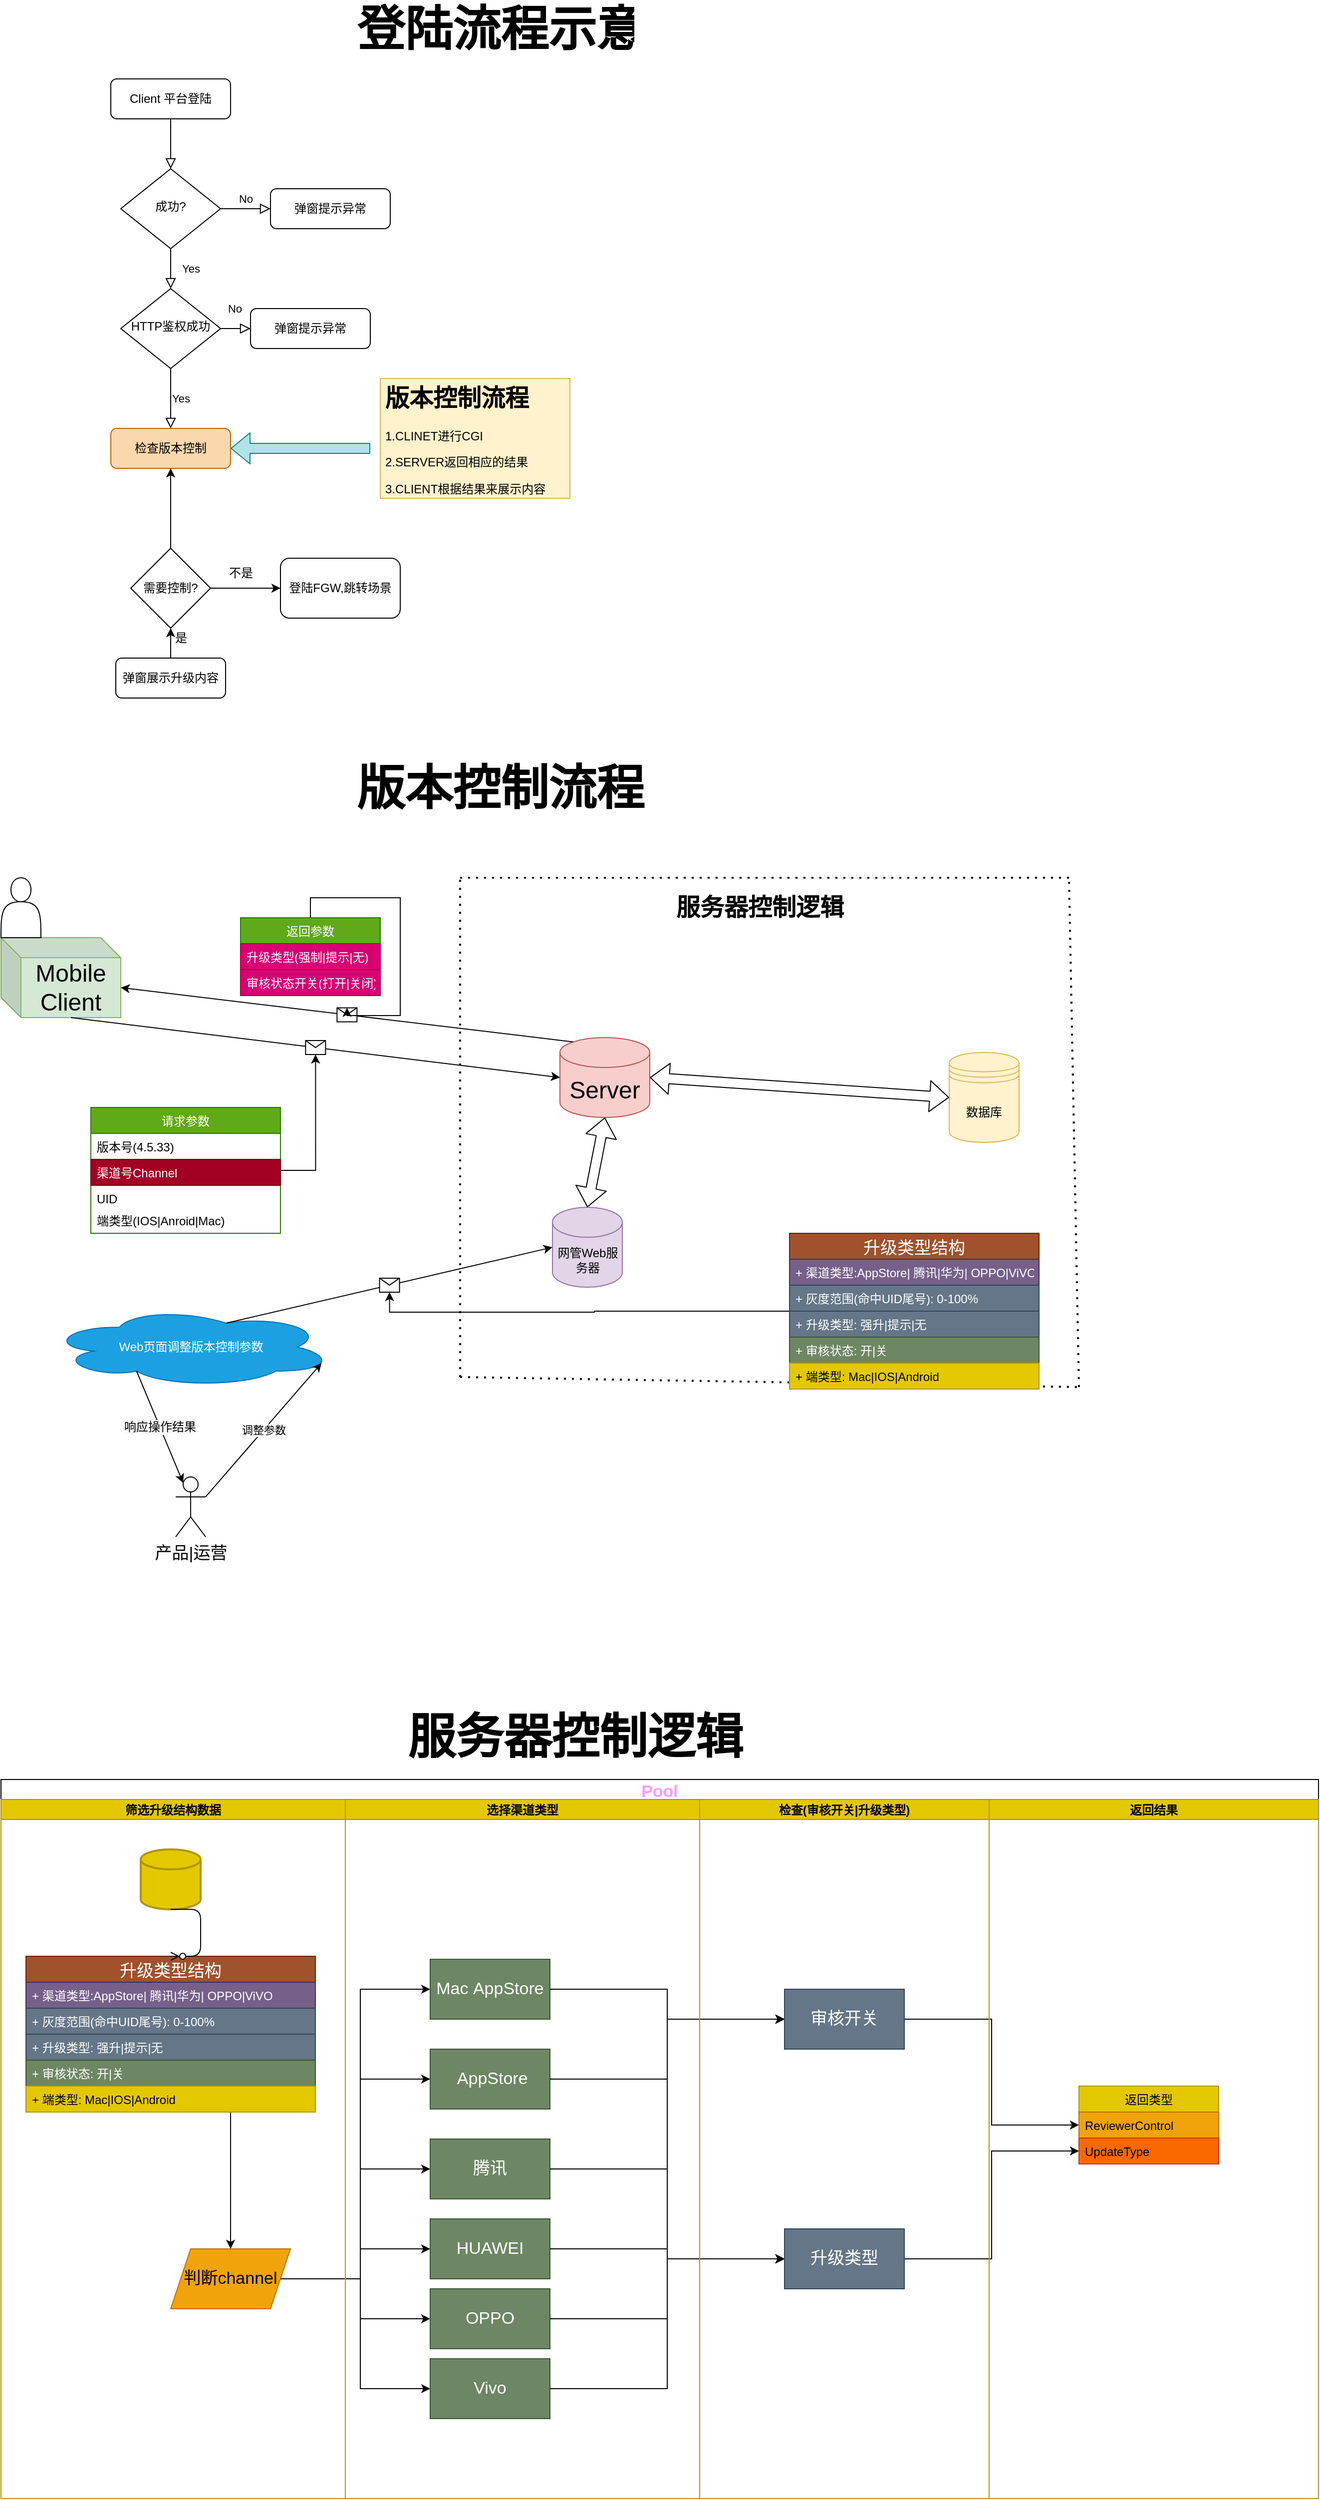 <mxfile version="14.9.2" type="github">
  <diagram id="C5RBs43oDa-KdzZeNtuy" name="Page-1">
    <mxGraphModel dx="3118" dy="1197" grid="1" gridSize="10" guides="1" tooltips="1" connect="1" arrows="1" fold="1" page="1" pageScale="1" pageWidth="827" pageHeight="1169" math="0" shadow="0">
      <root>
        <mxCell id="WIyWlLk6GJQsqaUBKTNV-0" />
        <mxCell id="WIyWlLk6GJQsqaUBKTNV-1" parent="WIyWlLk6GJQsqaUBKTNV-0" />
        <mxCell id="WIyWlLk6GJQsqaUBKTNV-2" value="" style="rounded=0;html=1;jettySize=auto;orthogonalLoop=1;fontSize=11;endArrow=block;endFill=0;endSize=8;strokeWidth=1;shadow=0;labelBackgroundColor=none;edgeStyle=orthogonalEdgeStyle;" parent="WIyWlLk6GJQsqaUBKTNV-1" source="WIyWlLk6GJQsqaUBKTNV-3" target="WIyWlLk6GJQsqaUBKTNV-6" edge="1">
          <mxGeometry relative="1" as="geometry" />
        </mxCell>
        <mxCell id="WIyWlLk6GJQsqaUBKTNV-3" value="Client&amp;nbsp;平台登陆" style="rounded=1;whiteSpace=wrap;html=1;fontSize=12;glass=0;strokeWidth=1;shadow=0;" parent="WIyWlLk6GJQsqaUBKTNV-1" vertex="1">
          <mxGeometry x="160" y="80" width="120" height="40" as="geometry" />
        </mxCell>
        <mxCell id="WIyWlLk6GJQsqaUBKTNV-4" value="Yes" style="rounded=0;html=1;jettySize=auto;orthogonalLoop=1;fontSize=11;endArrow=block;endFill=0;endSize=8;strokeWidth=1;shadow=0;labelBackgroundColor=none;edgeStyle=orthogonalEdgeStyle;" parent="WIyWlLk6GJQsqaUBKTNV-1" source="WIyWlLk6GJQsqaUBKTNV-6" target="WIyWlLk6GJQsqaUBKTNV-10" edge="1">
          <mxGeometry y="20" relative="1" as="geometry">
            <mxPoint as="offset" />
          </mxGeometry>
        </mxCell>
        <mxCell id="WIyWlLk6GJQsqaUBKTNV-5" value="No" style="edgeStyle=orthogonalEdgeStyle;rounded=0;html=1;jettySize=auto;orthogonalLoop=1;fontSize=11;endArrow=block;endFill=0;endSize=8;strokeWidth=1;shadow=0;labelBackgroundColor=none;" parent="WIyWlLk6GJQsqaUBKTNV-1" source="WIyWlLk6GJQsqaUBKTNV-6" target="WIyWlLk6GJQsqaUBKTNV-7" edge="1">
          <mxGeometry y="10" relative="1" as="geometry">
            <mxPoint as="offset" />
          </mxGeometry>
        </mxCell>
        <mxCell id="WIyWlLk6GJQsqaUBKTNV-6" value="成功?" style="rhombus;whiteSpace=wrap;html=1;shadow=0;fontFamily=Helvetica;fontSize=12;align=center;strokeWidth=1;spacing=6;spacingTop=-4;" parent="WIyWlLk6GJQsqaUBKTNV-1" vertex="1">
          <mxGeometry x="170" y="170" width="100" height="80" as="geometry" />
        </mxCell>
        <mxCell id="WIyWlLk6GJQsqaUBKTNV-7" value="弹窗提示异常" style="rounded=1;whiteSpace=wrap;html=1;fontSize=12;glass=0;strokeWidth=1;shadow=0;" parent="WIyWlLk6GJQsqaUBKTNV-1" vertex="1">
          <mxGeometry x="320" y="190" width="120" height="40" as="geometry" />
        </mxCell>
        <mxCell id="WIyWlLk6GJQsqaUBKTNV-8" value="No" style="rounded=0;html=1;jettySize=auto;orthogonalLoop=1;fontSize=11;endArrow=block;endFill=0;endSize=8;strokeWidth=1;shadow=0;labelBackgroundColor=none;edgeStyle=orthogonalEdgeStyle;" parent="WIyWlLk6GJQsqaUBKTNV-1" source="WIyWlLk6GJQsqaUBKTNV-10" target="WIyWlLk6GJQsqaUBKTNV-11" edge="1">
          <mxGeometry x="0.333" y="20" relative="1" as="geometry">
            <mxPoint as="offset" />
          </mxGeometry>
        </mxCell>
        <mxCell id="WIyWlLk6GJQsqaUBKTNV-9" value="Yes" style="edgeStyle=orthogonalEdgeStyle;rounded=0;html=1;jettySize=auto;orthogonalLoop=1;fontSize=11;endArrow=block;endFill=0;endSize=8;strokeWidth=1;shadow=0;labelBackgroundColor=none;" parent="WIyWlLk6GJQsqaUBKTNV-1" source="WIyWlLk6GJQsqaUBKTNV-10" target="WIyWlLk6GJQsqaUBKTNV-12" edge="1">
          <mxGeometry y="10" relative="1" as="geometry">
            <mxPoint as="offset" />
          </mxGeometry>
        </mxCell>
        <mxCell id="WIyWlLk6GJQsqaUBKTNV-10" value="HTTP鉴权成功" style="rhombus;whiteSpace=wrap;html=1;shadow=0;fontFamily=Helvetica;fontSize=12;align=center;strokeWidth=1;spacing=6;spacingTop=-4;" parent="WIyWlLk6GJQsqaUBKTNV-1" vertex="1">
          <mxGeometry x="170" y="290" width="100" height="80" as="geometry" />
        </mxCell>
        <mxCell id="WIyWlLk6GJQsqaUBKTNV-11" value="弹窗提示异常" style="rounded=1;whiteSpace=wrap;html=1;fontSize=12;glass=0;strokeWidth=1;shadow=0;" parent="WIyWlLk6GJQsqaUBKTNV-1" vertex="1">
          <mxGeometry x="300" y="310" width="120" height="40" as="geometry" />
        </mxCell>
        <mxCell id="WIyWlLk6GJQsqaUBKTNV-12" value="检查版本控制" style="rounded=1;whiteSpace=wrap;html=1;fontSize=12;glass=0;strokeWidth=1;shadow=0;fillColor=#fad7ac;strokeColor=#b46504;" parent="WIyWlLk6GJQsqaUBKTNV-1" vertex="1">
          <mxGeometry x="160" y="430" width="120" height="40" as="geometry" />
        </mxCell>
        <mxCell id="D4YN4v9mlvJEu1m4oH__-1" style="edgeStyle=orthogonalEdgeStyle;rounded=0;orthogonalLoop=1;jettySize=auto;html=1;" parent="WIyWlLk6GJQsqaUBKTNV-1" source="D4YN4v9mlvJEu1m4oH__-0" target="WIyWlLk6GJQsqaUBKTNV-12" edge="1">
          <mxGeometry relative="1" as="geometry" />
        </mxCell>
        <mxCell id="D4YN4v9mlvJEu1m4oH__-6" style="edgeStyle=orthogonalEdgeStyle;rounded=0;orthogonalLoop=1;jettySize=auto;html=1;entryX=0;entryY=0.5;entryDx=0;entryDy=0;" parent="WIyWlLk6GJQsqaUBKTNV-1" source="D4YN4v9mlvJEu1m4oH__-0" target="D4YN4v9mlvJEu1m4oH__-2" edge="1">
          <mxGeometry relative="1" as="geometry" />
        </mxCell>
        <mxCell id="D4YN4v9mlvJEu1m4oH__-0" value="需要控制?" style="rhombus;whiteSpace=wrap;html=1;" parent="WIyWlLk6GJQsqaUBKTNV-1" vertex="1">
          <mxGeometry x="180" y="550" width="80" height="80" as="geometry" />
        </mxCell>
        <mxCell id="D4YN4v9mlvJEu1m4oH__-2" value="登陆FGW,跳转场景" style="rounded=1;whiteSpace=wrap;html=1;" parent="WIyWlLk6GJQsqaUBKTNV-1" vertex="1">
          <mxGeometry x="330" y="560" width="120" height="60" as="geometry" />
        </mxCell>
        <mxCell id="D4YN4v9mlvJEu1m4oH__-4" style="edgeStyle=orthogonalEdgeStyle;rounded=0;orthogonalLoop=1;jettySize=auto;html=1;" parent="WIyWlLk6GJQsqaUBKTNV-1" source="D4YN4v9mlvJEu1m4oH__-3" target="D4YN4v9mlvJEu1m4oH__-0" edge="1">
          <mxGeometry relative="1" as="geometry" />
        </mxCell>
        <mxCell id="D4YN4v9mlvJEu1m4oH__-3" value="弹窗展示升级内容" style="rounded=1;whiteSpace=wrap;html=1;" parent="WIyWlLk6GJQsqaUBKTNV-1" vertex="1">
          <mxGeometry x="165" y="660" width="110" height="40" as="geometry" />
        </mxCell>
        <mxCell id="D4YN4v9mlvJEu1m4oH__-5" value="是" style="text;html=1;align=center;verticalAlign=middle;resizable=0;points=[];autosize=1;strokeColor=none;" parent="WIyWlLk6GJQsqaUBKTNV-1" vertex="1">
          <mxGeometry x="215" y="630" width="30" height="20" as="geometry" />
        </mxCell>
        <mxCell id="D4YN4v9mlvJEu1m4oH__-7" value="不是" style="text;html=1;align=center;verticalAlign=middle;resizable=0;points=[];autosize=1;strokeColor=none;" parent="WIyWlLk6GJQsqaUBKTNV-1" vertex="1">
          <mxGeometry x="270" y="565" width="40" height="20" as="geometry" />
        </mxCell>
        <mxCell id="D4YN4v9mlvJEu1m4oH__-8" value="" style="shape=flexArrow;endArrow=classic;html=1;entryX=1;entryY=0.5;entryDx=0;entryDy=0;fillColor=#b0e3e6;strokeColor=#0e8088;" parent="WIyWlLk6GJQsqaUBKTNV-1" target="WIyWlLk6GJQsqaUBKTNV-12" edge="1">
          <mxGeometry width="50" height="50" relative="1" as="geometry">
            <mxPoint x="420" y="450" as="sourcePoint" />
            <mxPoint x="464" y="430" as="targetPoint" />
          </mxGeometry>
        </mxCell>
        <mxCell id="D4YN4v9mlvJEu1m4oH__-9" value="&lt;h1&gt;版本控制流程&lt;/h1&gt;&lt;p&gt;1.CLINET进行CGI&lt;/p&gt;&lt;p&gt;2.SERVER返回相应的结果&lt;/p&gt;&lt;p&gt;3.CLIENT根据结果来展示内容&lt;/p&gt;" style="text;html=1;strokeColor=#d6b656;fillColor=#fff2cc;spacing=5;spacingTop=-20;whiteSpace=wrap;overflow=hidden;rounded=0;" parent="WIyWlLk6GJQsqaUBKTNV-1" vertex="1">
          <mxGeometry x="430" y="380" width="190" height="120" as="geometry" />
        </mxCell>
        <mxCell id="D4YN4v9mlvJEu1m4oH__-10" value="&lt;font style=&quot;font-size: 48px&quot;&gt;登陆流程示意&lt;/font&gt;" style="text;html=1;align=center;verticalAlign=middle;resizable=0;points=[];autosize=1;strokeColor=none;fontSize=24;fontStyle=1" parent="WIyWlLk6GJQsqaUBKTNV-1" vertex="1">
          <mxGeometry x="400" y="10" width="300" height="40" as="geometry" />
        </mxCell>
        <mxCell id="D4YN4v9mlvJEu1m4oH__-46" value="&lt;h1 style=&quot;text-align: left&quot;&gt;版本控制流程&lt;/h1&gt;" style="text;html=1;align=center;verticalAlign=middle;resizable=0;points=[];autosize=1;strokeColor=none;fontSize=24;" parent="WIyWlLk6GJQsqaUBKTNV-1" vertex="1">
          <mxGeometry x="400" y="740" width="300" height="100" as="geometry" />
        </mxCell>
        <mxCell id="D4YN4v9mlvJEu1m4oH__-47" value="Mobile&lt;br&gt;Client" style="shape=cube;whiteSpace=wrap;html=1;boundedLbl=1;backgroundOutline=1;darkOpacity=0.05;darkOpacity2=0.1;fontSize=24;fillColor=#d5e8d4;strokeColor=#82b366;" parent="WIyWlLk6GJQsqaUBKTNV-1" vertex="1">
          <mxGeometry x="50" y="940" width="120" height="80" as="geometry" />
        </mxCell>
        <mxCell id="D4YN4v9mlvJEu1m4oH__-48" value="Server" style="shape=cylinder3;whiteSpace=wrap;html=1;boundedLbl=1;backgroundOutline=1;size=15;fontSize=24;fillColor=#f8cecc;strokeColor=#b85450;" parent="WIyWlLk6GJQsqaUBKTNV-1" vertex="1">
          <mxGeometry x="610" y="1040" width="90" height="80" as="geometry" />
        </mxCell>
        <mxCell id="0dqQhRruF30PHTMvhqvC-68" style="edgeStyle=orthogonalEdgeStyle;rounded=0;orthogonalLoop=1;jettySize=auto;html=1;entryX=0.5;entryY=1;entryDx=0;entryDy=0;" parent="WIyWlLk6GJQsqaUBKTNV-1" source="0dqQhRruF30PHTMvhqvC-1" target="0dqQhRruF30PHTMvhqvC-66" edge="1">
          <mxGeometry relative="1" as="geometry" />
        </mxCell>
        <mxCell id="0dqQhRruF30PHTMvhqvC-1" value="请求参数" style="swimlane;fontStyle=0;childLayout=stackLayout;horizontal=1;startSize=26;horizontalStack=0;resizeParent=1;resizeParentMax=0;resizeLast=0;collapsible=1;marginBottom=0;autosize=1;metaEdit=1;aspect=fixed;fillColor=#60a917;strokeColor=#2D7600;fontColor=#ffffff;" parent="WIyWlLk6GJQsqaUBKTNV-1" vertex="1">
          <mxGeometry x="140" y="1110" width="190" height="126" as="geometry" />
        </mxCell>
        <mxCell id="0dqQhRruF30PHTMvhqvC-2" value="版本号(4.5.33)" style="text;strokeColor=none;fillColor=none;align=left;verticalAlign=top;spacingLeft=4;spacingRight=4;overflow=hidden;rotatable=0;points=[[0,0.5],[1,0.5]];portConstraint=eastwest;" parent="0dqQhRruF30PHTMvhqvC-1" vertex="1">
          <mxGeometry y="26" width="190" height="26" as="geometry" />
        </mxCell>
        <mxCell id="0dqQhRruF30PHTMvhqvC-62" value="渠道号Channel" style="text;strokeColor=#6F0000;fillColor=#a20025;align=left;verticalAlign=top;spacingLeft=4;spacingRight=4;overflow=hidden;rotatable=0;points=[[0,0.5],[1,0.5]];portConstraint=eastwest;fontColor=#ffffff;" parent="0dqQhRruF30PHTMvhqvC-1" vertex="1">
          <mxGeometry y="52" width="190" height="26" as="geometry" />
        </mxCell>
        <object label="UID" Channel="" id="0dqQhRruF30PHTMvhqvC-4">
          <mxCell style="text;strokeColor=none;fillColor=none;align=left;verticalAlign=top;spacingLeft=4;spacingRight=4;overflow=hidden;rotatable=0;points=[[0,0.5],[1,0.5]];portConstraint=eastwest;" parent="0dqQhRruF30PHTMvhqvC-1" vertex="1">
            <mxGeometry y="78" width="190" height="22" as="geometry" />
          </mxCell>
        </object>
        <mxCell id="0dqQhRruF30PHTMvhqvC-3" value="端类型(IOS|Anroid|Mac)" style="text;strokeColor=none;fillColor=none;align=left;verticalAlign=top;spacingLeft=4;spacingRight=4;overflow=hidden;rotatable=0;points=[[0,0.5],[1,0.5]];portConstraint=eastwest;" parent="0dqQhRruF30PHTMvhqvC-1" vertex="1">
          <mxGeometry y="100" width="190" height="26" as="geometry" />
        </mxCell>
        <mxCell id="0dqQhRruF30PHTMvhqvC-7" value="" style="shape=actor;whiteSpace=wrap;html=1;" parent="WIyWlLk6GJQsqaUBKTNV-1" vertex="1">
          <mxGeometry x="50" y="880" width="40" height="60" as="geometry" />
        </mxCell>
        <mxCell id="0dqQhRruF30PHTMvhqvC-8" value="数据库" style="shape=datastore;whiteSpace=wrap;html=1;fillColor=#fff2cc;strokeColor=#d6b656;" parent="WIyWlLk6GJQsqaUBKTNV-1" vertex="1">
          <mxGeometry x="1000" y="1055" width="70" height="90" as="geometry" />
        </mxCell>
        <mxCell id="0dqQhRruF30PHTMvhqvC-9" value="产品|运营&lt;br style=&quot;font-size: 17px;&quot;&gt;" style="shape=umlActor;verticalLabelPosition=bottom;verticalAlign=top;html=1;outlineConnect=0;fontSize=17;" parent="WIyWlLk6GJQsqaUBKTNV-1" vertex="1">
          <mxGeometry x="225" y="1480" width="30" height="60" as="geometry" />
        </mxCell>
        <mxCell id="0dqQhRruF30PHTMvhqvC-10" value="Web页面调整版本控制参数" style="ellipse;shape=cloud;whiteSpace=wrap;html=1;fillColor=#1ba1e2;strokeColor=#006EAF;fontColor=#ffffff;" parent="WIyWlLk6GJQsqaUBKTNV-1" vertex="1">
          <mxGeometry x="97.5" y="1310" width="285" height="80" as="geometry" />
        </mxCell>
        <mxCell id="0dqQhRruF30PHTMvhqvC-19" value="网管Web服务器" style="shape=cylinder3;whiteSpace=wrap;html=1;boundedLbl=1;backgroundOutline=1;size=15;fillColor=#e1d5e7;strokeColor=#9673a6;" parent="WIyWlLk6GJQsqaUBKTNV-1" vertex="1">
          <mxGeometry x="602.5" y="1210" width="70" height="80" as="geometry" />
        </mxCell>
        <mxCell id="0dqQhRruF30PHTMvhqvC-33" value="" style="endArrow=classic;html=1;entryX=0.25;entryY=0.1;entryDx=0;entryDy=0;entryPerimeter=0;exitX=0.31;exitY=0.8;exitDx=0;exitDy=0;exitPerimeter=0;" parent="WIyWlLk6GJQsqaUBKTNV-1" source="0dqQhRruF30PHTMvhqvC-10" target="0dqQhRruF30PHTMvhqvC-9" edge="1">
          <mxGeometry relative="1" as="geometry">
            <mxPoint x="360" y="1540" as="sourcePoint" />
            <mxPoint x="460" y="1540" as="targetPoint" />
          </mxGeometry>
        </mxCell>
        <mxCell id="0dqQhRruF30PHTMvhqvC-34" value="&lt;span style=&quot;font-size: 12px ; background-color: rgb(248 , 249 , 250)&quot;&gt;响应操作结果&lt;/span&gt;" style="edgeLabel;resizable=0;html=1;align=center;verticalAlign=middle;" parent="0dqQhRruF30PHTMvhqvC-33" connectable="0" vertex="1">
          <mxGeometry relative="1" as="geometry" />
        </mxCell>
        <mxCell id="0dqQhRruF30PHTMvhqvC-35" value="" style="endArrow=classic;html=1;entryX=0.96;entryY=0.7;entryDx=0;entryDy=0;entryPerimeter=0;exitX=1;exitY=0.333;exitDx=0;exitDy=0;exitPerimeter=0;" parent="WIyWlLk6GJQsqaUBKTNV-1" source="0dqQhRruF30PHTMvhqvC-9" target="0dqQhRruF30PHTMvhqvC-10" edge="1">
          <mxGeometry relative="1" as="geometry">
            <mxPoint x="495" y="1670" as="sourcePoint" />
            <mxPoint x="655" y="1670" as="targetPoint" />
          </mxGeometry>
        </mxCell>
        <mxCell id="0dqQhRruF30PHTMvhqvC-36" value="调整参数" style="edgeLabel;resizable=0;html=1;align=center;verticalAlign=middle;" parent="0dqQhRruF30PHTMvhqvC-35" connectable="0" vertex="1">
          <mxGeometry relative="1" as="geometry" />
        </mxCell>
        <mxCell id="0dqQhRruF30PHTMvhqvC-39" value="" style="shape=flexArrow;endArrow=classic;startArrow=classic;html=1;entryX=0.5;entryY=1;entryDx=0;entryDy=0;entryPerimeter=0;exitX=0.5;exitY=0;exitDx=0;exitDy=0;exitPerimeter=0;" parent="WIyWlLk6GJQsqaUBKTNV-1" source="0dqQhRruF30PHTMvhqvC-19" target="D4YN4v9mlvJEu1m4oH__-48" edge="1">
          <mxGeometry width="100" height="100" relative="1" as="geometry">
            <mxPoint x="350" y="1250" as="sourcePoint" />
            <mxPoint x="450" y="1150" as="targetPoint" />
          </mxGeometry>
        </mxCell>
        <mxCell id="0dqQhRruF30PHTMvhqvC-42" value="" style="shape=flexArrow;endArrow=classic;startArrow=classic;html=1;entryX=0;entryY=0.5;entryDx=0;entryDy=0;exitX=1;exitY=0.5;exitDx=0;exitDy=0;exitPerimeter=0;" parent="WIyWlLk6GJQsqaUBKTNV-1" source="D4YN4v9mlvJEu1m4oH__-48" target="0dqQhRruF30PHTMvhqvC-8" edge="1">
          <mxGeometry width="100" height="100" relative="1" as="geometry">
            <mxPoint x="590" y="1110" as="sourcePoint" />
            <mxPoint x="460" y="1080" as="targetPoint" />
            <Array as="points" />
          </mxGeometry>
        </mxCell>
        <mxCell id="0dqQhRruF30PHTMvhqvC-65" value="" style="endArrow=classic;html=1;exitX=0;exitY=0;exitDx=70;exitDy=80;exitPerimeter=0;entryX=0;entryY=0.5;entryDx=0;entryDy=0;entryPerimeter=0;" parent="WIyWlLk6GJQsqaUBKTNV-1" source="D4YN4v9mlvJEu1m4oH__-47" target="D4YN4v9mlvJEu1m4oH__-48" edge="1">
          <mxGeometry relative="1" as="geometry">
            <mxPoint x="290" y="1120" as="sourcePoint" />
            <mxPoint x="420" y="1110" as="targetPoint" />
          </mxGeometry>
        </mxCell>
        <mxCell id="0dqQhRruF30PHTMvhqvC-66" value="" style="shape=message;html=1;outlineConnect=0;" parent="0dqQhRruF30PHTMvhqvC-65" vertex="1">
          <mxGeometry width="20" height="14" relative="1" as="geometry">
            <mxPoint x="-10" y="-7" as="offset" />
          </mxGeometry>
        </mxCell>
        <mxCell id="0dqQhRruF30PHTMvhqvC-69" value="" style="endArrow=classic;html=1;exitX=0.145;exitY=0;exitDx=0;exitDy=4.35;exitPerimeter=0;entryX=0;entryY=0;entryDx=120;entryDy=50;entryPerimeter=0;" parent="WIyWlLk6GJQsqaUBKTNV-1" source="D4YN4v9mlvJEu1m4oH__-48" target="D4YN4v9mlvJEu1m4oH__-47" edge="1">
          <mxGeometry relative="1" as="geometry">
            <mxPoint x="290" y="1020" as="sourcePoint" />
            <mxPoint x="210" y="950" as="targetPoint" />
          </mxGeometry>
        </mxCell>
        <mxCell id="0dqQhRruF30PHTMvhqvC-70" value="" style="shape=message;html=1;outlineConnect=0;" parent="0dqQhRruF30PHTMvhqvC-69" vertex="1">
          <mxGeometry width="20" height="14" relative="1" as="geometry">
            <mxPoint x="-10" y="-7" as="offset" />
          </mxGeometry>
        </mxCell>
        <mxCell id="0dqQhRruF30PHTMvhqvC-75" style="edgeStyle=orthogonalEdgeStyle;rounded=0;orthogonalLoop=1;jettySize=auto;html=1;entryX=0.5;entryY=0;entryDx=0;entryDy=0;exitX=0.5;exitY=0;exitDx=0;exitDy=0;" parent="WIyWlLk6GJQsqaUBKTNV-1" source="0dqQhRruF30PHTMvhqvC-71" target="0dqQhRruF30PHTMvhqvC-70" edge="1">
          <mxGeometry relative="1" as="geometry" />
        </mxCell>
        <mxCell id="0dqQhRruF30PHTMvhqvC-71" value="返回参数" style="swimlane;fontStyle=0;childLayout=stackLayout;horizontal=1;startSize=26;horizontalStack=0;resizeParent=1;resizeParentMax=0;resizeLast=0;collapsible=1;marginBottom=0;fillColor=#60a917;strokeColor=#2D7600;fontColor=#ffffff;" parent="WIyWlLk6GJQsqaUBKTNV-1" vertex="1">
          <mxGeometry x="290" y="920" width="140" height="78" as="geometry" />
        </mxCell>
        <mxCell id="0dqQhRruF30PHTMvhqvC-72" value="升级类型(强制|提示|无)" style="text;strokeColor=#A50040;fillColor=#d80073;align=left;verticalAlign=top;spacingLeft=4;spacingRight=4;overflow=hidden;rotatable=0;points=[[0,0.5],[1,0.5]];portConstraint=eastwest;fontColor=#ffffff;" parent="0dqQhRruF30PHTMvhqvC-71" vertex="1">
          <mxGeometry y="26" width="140" height="26" as="geometry" />
        </mxCell>
        <mxCell id="0dqQhRruF30PHTMvhqvC-73" value="审核状态开关(打开|关闭)" style="text;strokeColor=#A50040;fillColor=#d80073;align=left;verticalAlign=top;spacingLeft=4;spacingRight=4;overflow=hidden;rotatable=0;points=[[0,0.5],[1,0.5]];portConstraint=eastwest;fontColor=#ffffff;" parent="0dqQhRruF30PHTMvhqvC-71" vertex="1">
          <mxGeometry y="52" width="140" height="26" as="geometry" />
        </mxCell>
        <mxCell id="0dqQhRruF30PHTMvhqvC-77" value="" style="endArrow=none;dashed=1;html=1;dashPattern=1 3;strokeWidth=2;" parent="WIyWlLk6GJQsqaUBKTNV-1" edge="1">
          <mxGeometry width="50" height="50" relative="1" as="geometry">
            <mxPoint x="510" y="1380" as="sourcePoint" />
            <mxPoint x="510" y="880" as="targetPoint" />
          </mxGeometry>
        </mxCell>
        <mxCell id="0dqQhRruF30PHTMvhqvC-78" value="" style="endArrow=none;dashed=1;html=1;dashPattern=1 3;strokeWidth=2;" parent="WIyWlLk6GJQsqaUBKTNV-1" edge="1">
          <mxGeometry width="50" height="50" relative="1" as="geometry">
            <mxPoint x="510" y="880" as="sourcePoint" />
            <mxPoint x="1120" y="880" as="targetPoint" />
          </mxGeometry>
        </mxCell>
        <mxCell id="0dqQhRruF30PHTMvhqvC-79" value="" style="endArrow=none;dashed=1;html=1;dashPattern=1 3;strokeWidth=2;" parent="WIyWlLk6GJQsqaUBKTNV-1" edge="1">
          <mxGeometry width="50" height="50" relative="1" as="geometry">
            <mxPoint x="1130" y="1390" as="sourcePoint" />
            <mxPoint x="1120" y="880" as="targetPoint" />
          </mxGeometry>
        </mxCell>
        <mxCell id="0dqQhRruF30PHTMvhqvC-80" value="" style="endArrow=none;dashed=1;html=1;dashPattern=1 3;strokeWidth=2;" parent="WIyWlLk6GJQsqaUBKTNV-1" edge="1">
          <mxGeometry width="50" height="50" relative="1" as="geometry">
            <mxPoint x="510" y="1380" as="sourcePoint" />
            <mxPoint x="1130" y="1390" as="targetPoint" />
          </mxGeometry>
        </mxCell>
        <mxCell id="0dqQhRruF30PHTMvhqvC-82" value="服务器控制逻辑" style="text;strokeColor=none;fillColor=none;html=1;fontSize=24;fontStyle=1;verticalAlign=middle;align=center;" parent="WIyWlLk6GJQsqaUBKTNV-1" vertex="1">
          <mxGeometry x="760" y="890" width="100" height="40" as="geometry" />
        </mxCell>
        <mxCell id="0dqQhRruF30PHTMvhqvC-84" value="&lt;span style=&quot;color: rgb(0 , 0 , 0) ; font-weight: 700&quot;&gt;&lt;font style=&quot;font-size: 48px&quot;&gt;服务器控制逻辑&lt;/font&gt;&lt;/span&gt;" style="text;html=1;align=center;verticalAlign=middle;resizable=0;points=[];autosize=1;strokeColor=none;fontSize=17;fontColor=#FF99FF;" parent="WIyWlLk6GJQsqaUBKTNV-1" vertex="1">
          <mxGeometry x="450" y="1720" width="350" height="40" as="geometry" />
        </mxCell>
        <mxCell id="OAMbJ3CtcpUxDA4NEAeq-6" style="edgeStyle=orthogonalEdgeStyle;rounded=0;orthogonalLoop=1;jettySize=auto;html=1;entryX=0.5;entryY=1;entryDx=0;entryDy=0;" edge="1" parent="WIyWlLk6GJQsqaUBKTNV-1" source="0dqQhRruF30PHTMvhqvC-85" target="OAMbJ3CtcpUxDA4NEAeq-5">
          <mxGeometry relative="1" as="geometry" />
        </mxCell>
        <mxCell id="0dqQhRruF30PHTMvhqvC-85" value="升级类型结构" style="swimlane;fontStyle=0;childLayout=stackLayout;horizontal=1;startSize=26;fillColor=#a0522d;horizontalStack=0;resizeParent=1;resizeParentMax=0;resizeLast=0;collapsible=1;marginBottom=0;fontSize=17;strokeColor=#6D1F00;fontColor=#ffffff;" parent="WIyWlLk6GJQsqaUBKTNV-1" vertex="1">
          <mxGeometry x="840" y="1236" width="250" height="156" as="geometry" />
        </mxCell>
        <mxCell id="0dqQhRruF30PHTMvhqvC-87" value="+ 渠道类型:AppStore| 腾讯|华为| OPPO|ViVO" style="text;strokeColor=#432D57;fillColor=#76608a;align=left;verticalAlign=top;spacingLeft=4;spacingRight=4;overflow=hidden;rotatable=0;points=[[0,0.5],[1,0.5]];portConstraint=eastwest;fontColor=#ffffff;" parent="0dqQhRruF30PHTMvhqvC-85" vertex="1">
          <mxGeometry y="26" width="250" height="26" as="geometry" />
        </mxCell>
        <mxCell id="0dqQhRruF30PHTMvhqvC-97" value="+ 灰度范围(命中UID尾号): 0-100%" style="text;strokeColor=#314354;fillColor=#647687;align=left;verticalAlign=top;spacingLeft=4;spacingRight=4;overflow=hidden;rotatable=0;points=[[0,0.5],[1,0.5]];portConstraint=eastwest;fontColor=#ffffff;" parent="0dqQhRruF30PHTMvhqvC-85" vertex="1">
          <mxGeometry y="52" width="250" height="26" as="geometry" />
        </mxCell>
        <mxCell id="0dqQhRruF30PHTMvhqvC-96" value="+ 升级类型: 强升|提示|无" style="text;strokeColor=#314354;fillColor=#647687;align=left;verticalAlign=top;spacingLeft=4;spacingRight=4;overflow=hidden;rotatable=0;points=[[0,0.5],[1,0.5]];portConstraint=eastwest;fontColor=#ffffff;" parent="0dqQhRruF30PHTMvhqvC-85" vertex="1">
          <mxGeometry y="78" width="250" height="26" as="geometry" />
        </mxCell>
        <mxCell id="0dqQhRruF30PHTMvhqvC-95" value="+ 审核状态: 开|关" style="text;strokeColor=#3A5431;fillColor=#6d8764;align=left;verticalAlign=top;spacingLeft=4;spacingRight=4;overflow=hidden;rotatable=0;points=[[0,0.5],[1,0.5]];portConstraint=eastwest;fontColor=#ffffff;" parent="0dqQhRruF30PHTMvhqvC-85" vertex="1">
          <mxGeometry y="104" width="250" height="26" as="geometry" />
        </mxCell>
        <mxCell id="0dqQhRruF30PHTMvhqvC-86" value="+ 端类型: Mac|IOS|Android&#xa;" style="text;strokeColor=#B09500;fillColor=#e3c800;align=left;verticalAlign=top;spacingLeft=4;spacingRight=4;overflow=hidden;rotatable=0;points=[[0,0.5],[1,0.5]];portConstraint=eastwest;fontColor=#000000;" parent="0dqQhRruF30PHTMvhqvC-85" vertex="1">
          <mxGeometry y="130" width="250" height="26" as="geometry" />
        </mxCell>
        <mxCell id="0dqQhRruF30PHTMvhqvC-89" value="Pool" style="swimlane;childLayout=stackLayout;resizeParent=1;resizeParentMax=0;startSize=20;fontSize=17;fontColor=#FF99FF;metaEdit=1;resizeHeight=1;resizeWidth=1;" parent="WIyWlLk6GJQsqaUBKTNV-1" vertex="1">
          <mxGeometry x="50" y="1783" width="1320" height="720" as="geometry" />
        </mxCell>
        <mxCell id="0dqQhRruF30PHTMvhqvC-90" value="筛选升级结构数据" style="swimlane;startSize=20;resizeWidth=1;resizeHeight=1;fillColor=#e3c800;strokeColor=#B09500;fontColor=#000000;" parent="0dqQhRruF30PHTMvhqvC-89" vertex="1">
          <mxGeometry y="20" width="345" height="700" as="geometry" />
        </mxCell>
        <mxCell id="0dqQhRruF30PHTMvhqvC-104" value="Mac" style="whiteSpace=wrap;html=1;rounded=0;fontSize=17;" parent="0dqQhRruF30PHTMvhqvC-90" vertex="1">
          <mxGeometry x="170" y="160" width="120" height="60" as="geometry" />
        </mxCell>
        <mxCell id="0dqQhRruF30PHTMvhqvC-109" value="IOS" style="rounded=0;whiteSpace=wrap;html=1;fontSize=17;fontColor=#000000;" parent="0dqQhRruF30PHTMvhqvC-90" vertex="1">
          <mxGeometry x="170" y="250" width="120" height="60" as="geometry" />
        </mxCell>
        <mxCell id="0dqQhRruF30PHTMvhqvC-117" style="edgeStyle=orthogonalEdgeStyle;rounded=0;orthogonalLoop=1;jettySize=auto;html=1;entryX=0;entryY=0.5;entryDx=0;entryDy=0;fontSize=17;fontColor=#000000;" parent="0dqQhRruF30PHTMvhqvC-90" source="0dqQhRruF30PHTMvhqvC-113" target="0dqQhRruF30PHTMvhqvC-109" edge="1">
          <mxGeometry relative="1" as="geometry" />
        </mxCell>
        <mxCell id="0dqQhRruF30PHTMvhqvC-132" style="edgeStyle=orthogonalEdgeStyle;rounded=0;orthogonalLoop=1;jettySize=auto;html=1;entryX=0;entryY=0.5;entryDx=0;entryDy=0;fontSize=17;fontColor=#000000;" parent="0dqQhRruF30PHTMvhqvC-90" source="0dqQhRruF30PHTMvhqvC-113" target="0dqQhRruF30PHTMvhqvC-104" edge="1">
          <mxGeometry relative="1" as="geometry" />
        </mxCell>
        <mxCell id="0dqQhRruF30PHTMvhqvC-133" style="edgeStyle=orthogonalEdgeStyle;rounded=0;orthogonalLoop=1;jettySize=auto;html=1;entryX=0.5;entryY=0;entryDx=0;entryDy=0;fontSize=17;fontColor=#000000;" parent="0dqQhRruF30PHTMvhqvC-90" source="0dqQhRruF30PHTMvhqvC-113" target="0dqQhRruF30PHTMvhqvC-131" edge="1">
          <mxGeometry relative="1" as="geometry">
            <mxPoint x="169" y="380" as="targetPoint" />
          </mxGeometry>
        </mxCell>
        <mxCell id="0dqQhRruF30PHTMvhqvC-113" value="" style="verticalLabelPosition=bottom;verticalAlign=top;html=1;shape=mxgraph.basic.rect;fillColor2=none;strokeWidth=1;size=20;indent=5;fontSize=17;fontColor=#000000;" parent="0dqQhRruF30PHTMvhqvC-90" vertex="1">
          <mxGeometry x="25" y="255" width="70" height="50" as="geometry" />
        </mxCell>
        <mxCell id="0dqQhRruF30PHTMvhqvC-131" value="判断channel" style="shape=parallelogram;perimeter=parallelogramPerimeter;whiteSpace=wrap;html=1;fixedSize=1;fontSize=17;fontColor=#000000;fillColor=#f0a30a;strokeColor=#BD7000;" parent="0dqQhRruF30PHTMvhqvC-90" vertex="1">
          <mxGeometry x="170" y="450" width="120" height="60" as="geometry" />
        </mxCell>
        <mxCell id="OAMbJ3CtcpUxDA4NEAeq-33" value="" style="strokeWidth=2;html=1;shape=mxgraph.flowchart.database;whiteSpace=wrap;fillColor=#e3c800;strokeColor=#B09500;fontColor=#000000;" vertex="1" parent="0dqQhRruF30PHTMvhqvC-90">
          <mxGeometry x="140" y="50" width="60" height="60" as="geometry" />
        </mxCell>
        <mxCell id="0dqQhRruF30PHTMvhqvC-124" style="edgeStyle=orthogonalEdgeStyle;rounded=0;orthogonalLoop=1;jettySize=auto;html=1;entryX=0;entryY=0.5;entryDx=0;entryDy=0;fontSize=17;fontColor=#000000;exitX=1;exitY=0.5;exitDx=0;exitDy=0;" parent="0dqQhRruF30PHTMvhqvC-89" source="0dqQhRruF30PHTMvhqvC-131" target="0dqQhRruF30PHTMvhqvC-100" edge="1">
          <mxGeometry relative="1" as="geometry" />
        </mxCell>
        <mxCell id="0dqQhRruF30PHTMvhqvC-125" style="edgeStyle=orthogonalEdgeStyle;rounded=0;orthogonalLoop=1;jettySize=auto;html=1;entryX=0;entryY=0.5;entryDx=0;entryDy=0;fontSize=17;fontColor=#000000;exitX=1;exitY=0.5;exitDx=0;exitDy=0;" parent="0dqQhRruF30PHTMvhqvC-89" source="0dqQhRruF30PHTMvhqvC-131" target="0dqQhRruF30PHTMvhqvC-119" edge="1">
          <mxGeometry relative="1" as="geometry" />
        </mxCell>
        <mxCell id="0dqQhRruF30PHTMvhqvC-135" style="edgeStyle=orthogonalEdgeStyle;rounded=0;orthogonalLoop=1;jettySize=auto;html=1;entryX=0;entryY=0.5;entryDx=0;entryDy=0;fontSize=17;fontColor=#000000;" parent="0dqQhRruF30PHTMvhqvC-89" source="0dqQhRruF30PHTMvhqvC-131" target="0dqQhRruF30PHTMvhqvC-123" edge="1">
          <mxGeometry relative="1" as="geometry" />
        </mxCell>
        <mxCell id="0dqQhRruF30PHTMvhqvC-136" style="edgeStyle=orthogonalEdgeStyle;rounded=0;orthogonalLoop=1;jettySize=auto;html=1;entryX=0;entryY=0.5;entryDx=0;entryDy=0;fontSize=17;fontColor=#000000;" parent="0dqQhRruF30PHTMvhqvC-89" source="0dqQhRruF30PHTMvhqvC-131" target="0dqQhRruF30PHTMvhqvC-126" edge="1">
          <mxGeometry relative="1" as="geometry" />
        </mxCell>
        <mxCell id="0dqQhRruF30PHTMvhqvC-137" style="edgeStyle=orthogonalEdgeStyle;rounded=0;orthogonalLoop=1;jettySize=auto;html=1;entryX=0;entryY=0.5;entryDx=0;entryDy=0;fontSize=17;fontColor=#000000;" parent="0dqQhRruF30PHTMvhqvC-89" source="0dqQhRruF30PHTMvhqvC-131" target="0dqQhRruF30PHTMvhqvC-127" edge="1">
          <mxGeometry relative="1" as="geometry" />
        </mxCell>
        <mxCell id="0dqQhRruF30PHTMvhqvC-138" style="edgeStyle=orthogonalEdgeStyle;rounded=0;orthogonalLoop=1;jettySize=auto;html=1;entryX=0;entryY=0.5;entryDx=0;entryDy=0;fontSize=17;fontColor=#000000;" parent="0dqQhRruF30PHTMvhqvC-89" source="0dqQhRruF30PHTMvhqvC-131" target="0dqQhRruF30PHTMvhqvC-128" edge="1">
          <mxGeometry relative="1" as="geometry" />
        </mxCell>
        <mxCell id="0dqQhRruF30PHTMvhqvC-91" value="选择渠道类型" style="swimlane;startSize=20;fillColor=#e3c800;strokeColor=#B09500;fontColor=#000000;" parent="0dqQhRruF30PHTMvhqvC-89" vertex="1">
          <mxGeometry x="345" y="20" width="355" height="700" as="geometry" />
        </mxCell>
        <mxCell id="0dqQhRruF30PHTMvhqvC-100" value="Mac&amp;nbsp;AppStore" style="rounded=0;whiteSpace=wrap;html=1;fontSize=17;fontColor=#ffffff;fillColor=#6d8764;strokeColor=#3A5431;" parent="0dqQhRruF30PHTMvhqvC-91" vertex="1">
          <mxGeometry x="85" y="160" width="120" height="60" as="geometry" />
        </mxCell>
        <mxCell id="0dqQhRruF30PHTMvhqvC-119" value="&amp;nbsp;AppStore" style="rounded=0;whiteSpace=wrap;html=1;fontSize=17;fontColor=#ffffff;fillColor=#6d8764;strokeColor=#3A5431;" parent="0dqQhRruF30PHTMvhqvC-91" vertex="1">
          <mxGeometry x="85" y="250" width="120" height="60" as="geometry" />
        </mxCell>
        <mxCell id="0dqQhRruF30PHTMvhqvC-123" value="腾讯" style="rounded=0;whiteSpace=wrap;html=1;fontSize=17;fontColor=#ffffff;fillColor=#6d8764;strokeColor=#3A5431;" parent="0dqQhRruF30PHTMvhqvC-91" vertex="1">
          <mxGeometry x="85" y="340" width="120" height="60" as="geometry" />
        </mxCell>
        <mxCell id="0dqQhRruF30PHTMvhqvC-128" value="Vivo" style="rounded=0;whiteSpace=wrap;html=1;fontSize=17;fontColor=#ffffff;fillColor=#6d8764;strokeColor=#3A5431;" parent="0dqQhRruF30PHTMvhqvC-91" vertex="1">
          <mxGeometry x="85" y="560" width="120" height="60" as="geometry" />
        </mxCell>
        <mxCell id="0dqQhRruF30PHTMvhqvC-127" value="OPPO" style="rounded=0;whiteSpace=wrap;html=1;fontSize=17;fontColor=#ffffff;fillColor=#6d8764;strokeColor=#3A5431;" parent="0dqQhRruF30PHTMvhqvC-91" vertex="1">
          <mxGeometry x="85" y="490" width="120" height="60" as="geometry" />
        </mxCell>
        <mxCell id="0dqQhRruF30PHTMvhqvC-126" value="HUAWEI" style="rounded=0;whiteSpace=wrap;html=1;fontSize=17;fontColor=#ffffff;fillColor=#6d8764;strokeColor=#3A5431;" parent="0dqQhRruF30PHTMvhqvC-91" vertex="1">
          <mxGeometry x="85" y="420" width="120" height="60" as="geometry" />
        </mxCell>
        <mxCell id="OAMbJ3CtcpUxDA4NEAeq-13" style="edgeStyle=orthogonalEdgeStyle;rounded=0;orthogonalLoop=1;jettySize=auto;html=1;entryX=0;entryY=0.5;entryDx=0;entryDy=0;" edge="1" parent="0dqQhRruF30PHTMvhqvC-89" source="0dqQhRruF30PHTMvhqvC-100" target="0dqQhRruF30PHTMvhqvC-140">
          <mxGeometry relative="1" as="geometry" />
        </mxCell>
        <mxCell id="OAMbJ3CtcpUxDA4NEAeq-16" style="edgeStyle=orthogonalEdgeStyle;rounded=0;orthogonalLoop=1;jettySize=auto;html=1;entryX=0;entryY=0.5;entryDx=0;entryDy=0;" edge="1" parent="0dqQhRruF30PHTMvhqvC-89" source="0dqQhRruF30PHTMvhqvC-123" target="0dqQhRruF30PHTMvhqvC-140">
          <mxGeometry relative="1" as="geometry" />
        </mxCell>
        <mxCell id="OAMbJ3CtcpUxDA4NEAeq-20" style="edgeStyle=orthogonalEdgeStyle;rounded=0;orthogonalLoop=1;jettySize=auto;html=1;entryX=0;entryY=0.5;entryDx=0;entryDy=0;" edge="1" parent="0dqQhRruF30PHTMvhqvC-89" source="0dqQhRruF30PHTMvhqvC-119" target="0dqQhRruF30PHTMvhqvC-140">
          <mxGeometry relative="1" as="geometry" />
        </mxCell>
        <mxCell id="OAMbJ3CtcpUxDA4NEAeq-21" style="edgeStyle=orthogonalEdgeStyle;rounded=0;orthogonalLoop=1;jettySize=auto;html=1;entryX=0;entryY=0.5;entryDx=0;entryDy=0;" edge="1" parent="0dqQhRruF30PHTMvhqvC-89" source="0dqQhRruF30PHTMvhqvC-126" target="0dqQhRruF30PHTMvhqvC-140">
          <mxGeometry relative="1" as="geometry" />
        </mxCell>
        <mxCell id="OAMbJ3CtcpUxDA4NEAeq-22" style="edgeStyle=orthogonalEdgeStyle;rounded=0;orthogonalLoop=1;jettySize=auto;html=1;entryX=0;entryY=0.5;entryDx=0;entryDy=0;" edge="1" parent="0dqQhRruF30PHTMvhqvC-89" source="0dqQhRruF30PHTMvhqvC-127" target="0dqQhRruF30PHTMvhqvC-140">
          <mxGeometry relative="1" as="geometry" />
        </mxCell>
        <mxCell id="OAMbJ3CtcpUxDA4NEAeq-23" style="edgeStyle=orthogonalEdgeStyle;rounded=0;orthogonalLoop=1;jettySize=auto;html=1;entryX=0;entryY=0.5;entryDx=0;entryDy=0;" edge="1" parent="0dqQhRruF30PHTMvhqvC-89" source="0dqQhRruF30PHTMvhqvC-128" target="0dqQhRruF30PHTMvhqvC-140">
          <mxGeometry relative="1" as="geometry" />
        </mxCell>
        <mxCell id="OAMbJ3CtcpUxDA4NEAeq-24" style="edgeStyle=orthogonalEdgeStyle;rounded=0;orthogonalLoop=1;jettySize=auto;html=1;exitX=1;exitY=0.5;exitDx=0;exitDy=0;entryX=0;entryY=0.5;entryDx=0;entryDy=0;" edge="1" parent="0dqQhRruF30PHTMvhqvC-89" source="0dqQhRruF30PHTMvhqvC-100" target="0dqQhRruF30PHTMvhqvC-101">
          <mxGeometry relative="1" as="geometry" />
        </mxCell>
        <mxCell id="OAMbJ3CtcpUxDA4NEAeq-25" style="edgeStyle=orthogonalEdgeStyle;rounded=0;orthogonalLoop=1;jettySize=auto;html=1;entryX=0;entryY=0.5;entryDx=0;entryDy=0;" edge="1" parent="0dqQhRruF30PHTMvhqvC-89" source="0dqQhRruF30PHTMvhqvC-119" target="0dqQhRruF30PHTMvhqvC-101">
          <mxGeometry relative="1" as="geometry" />
        </mxCell>
        <mxCell id="OAMbJ3CtcpUxDA4NEAeq-26" style="edgeStyle=orthogonalEdgeStyle;rounded=0;orthogonalLoop=1;jettySize=auto;html=1;entryX=0;entryY=0.5;entryDx=0;entryDy=0;" edge="1" parent="0dqQhRruF30PHTMvhqvC-89" source="0dqQhRruF30PHTMvhqvC-123" target="0dqQhRruF30PHTMvhqvC-101">
          <mxGeometry relative="1" as="geometry" />
        </mxCell>
        <mxCell id="OAMbJ3CtcpUxDA4NEAeq-27" style="edgeStyle=orthogonalEdgeStyle;rounded=0;orthogonalLoop=1;jettySize=auto;html=1;entryX=0;entryY=0.5;entryDx=0;entryDy=0;" edge="1" parent="0dqQhRruF30PHTMvhqvC-89" source="0dqQhRruF30PHTMvhqvC-127" target="0dqQhRruF30PHTMvhqvC-101">
          <mxGeometry relative="1" as="geometry" />
        </mxCell>
        <mxCell id="OAMbJ3CtcpUxDA4NEAeq-28" style="edgeStyle=orthogonalEdgeStyle;rounded=0;orthogonalLoop=1;jettySize=auto;html=1;entryX=0;entryY=0.5;entryDx=0;entryDy=0;" edge="1" parent="0dqQhRruF30PHTMvhqvC-89" source="0dqQhRruF30PHTMvhqvC-128" target="0dqQhRruF30PHTMvhqvC-101">
          <mxGeometry relative="1" as="geometry" />
        </mxCell>
        <mxCell id="OAMbJ3CtcpUxDA4NEAeq-29" style="edgeStyle=orthogonalEdgeStyle;rounded=0;orthogonalLoop=1;jettySize=auto;html=1;entryX=0;entryY=0.5;entryDx=0;entryDy=0;" edge="1" parent="0dqQhRruF30PHTMvhqvC-89" source="0dqQhRruF30PHTMvhqvC-126" target="0dqQhRruF30PHTMvhqvC-101">
          <mxGeometry relative="1" as="geometry" />
        </mxCell>
        <mxCell id="OAMbJ3CtcpUxDA4NEAeq-31" style="edgeStyle=orthogonalEdgeStyle;rounded=0;orthogonalLoop=1;jettySize=auto;html=1;exitX=1;exitY=0.5;exitDx=0;exitDy=0;entryX=0;entryY=0.5;entryDx=0;entryDy=0;" edge="1" parent="0dqQhRruF30PHTMvhqvC-89" source="0dqQhRruF30PHTMvhqvC-140" target="OAMbJ3CtcpUxDA4NEAeq-2">
          <mxGeometry relative="1" as="geometry" />
        </mxCell>
        <mxCell id="OAMbJ3CtcpUxDA4NEAeq-32" style="edgeStyle=orthogonalEdgeStyle;rounded=0;orthogonalLoop=1;jettySize=auto;html=1;entryX=0;entryY=0.5;entryDx=0;entryDy=0;exitX=1;exitY=0.5;exitDx=0;exitDy=0;" edge="1" parent="0dqQhRruF30PHTMvhqvC-89" source="0dqQhRruF30PHTMvhqvC-101" target="OAMbJ3CtcpUxDA4NEAeq-1">
          <mxGeometry relative="1" as="geometry" />
        </mxCell>
        <mxCell id="0dqQhRruF30PHTMvhqvC-92" value="检查(审核开关|升级类型)" style="swimlane;startSize=20;fillColor=#e3c800;strokeColor=#B09500;fontColor=#000000;" parent="0dqQhRruF30PHTMvhqvC-89" vertex="1">
          <mxGeometry x="700" y="20" width="290" height="700" as="geometry" />
        </mxCell>
        <mxCell id="0dqQhRruF30PHTMvhqvC-101" value="升级类型" style="rounded=0;whiteSpace=wrap;html=1;fontSize=17;fontColor=#ffffff;fillColor=#647687;strokeColor=#314354;" parent="0dqQhRruF30PHTMvhqvC-92" vertex="1">
          <mxGeometry x="85" y="430" width="120" height="60" as="geometry" />
        </mxCell>
        <mxCell id="0dqQhRruF30PHTMvhqvC-140" value="审核开关" style="rounded=0;whiteSpace=wrap;html=1;fontSize=17;fontColor=#ffffff;fillColor=#647687;strokeColor=#314354;" parent="0dqQhRruF30PHTMvhqvC-92" vertex="1">
          <mxGeometry x="85" y="190" width="120" height="60" as="geometry" />
        </mxCell>
        <mxCell id="0dqQhRruF30PHTMvhqvC-139" value="返回结果" style="swimlane;startSize=20;fillColor=#e3c800;strokeColor=#B09500;fontColor=#000000;" parent="0dqQhRruF30PHTMvhqvC-89" vertex="1">
          <mxGeometry x="990" y="20" width="330" height="700" as="geometry" />
        </mxCell>
        <mxCell id="OAMbJ3CtcpUxDA4NEAeq-0" value="返回类型" style="swimlane;fontStyle=0;childLayout=stackLayout;horizontal=1;startSize=26;fillColor=#e3c800;horizontalStack=0;resizeParent=1;resizeParentMax=0;resizeLast=0;collapsible=1;marginBottom=0;strokeColor=#B09500;fontColor=#000000;" vertex="1" parent="0dqQhRruF30PHTMvhqvC-139">
          <mxGeometry x="90" y="287" width="140" height="78" as="geometry" />
        </mxCell>
        <mxCell id="OAMbJ3CtcpUxDA4NEAeq-2" value="ReviewerControl" style="text;strokeColor=#BD7000;fillColor=#f0a30a;align=left;verticalAlign=top;spacingLeft=4;spacingRight=4;overflow=hidden;rotatable=0;points=[[0,0.5],[1,0.5]];portConstraint=eastwest;fontColor=#000000;" vertex="1" parent="OAMbJ3CtcpUxDA4NEAeq-0">
          <mxGeometry y="26" width="140" height="26" as="geometry" />
        </mxCell>
        <mxCell id="OAMbJ3CtcpUxDA4NEAeq-1" value="UpdateType" style="text;strokeColor=#C73500;fillColor=#fa6800;align=left;verticalAlign=top;spacingLeft=4;spacingRight=4;overflow=hidden;rotatable=0;points=[[0,0.5],[1,0.5]];portConstraint=eastwest;fontColor=#000000;" vertex="1" parent="OAMbJ3CtcpUxDA4NEAeq-0">
          <mxGeometry y="52" width="140" height="26" as="geometry" />
        </mxCell>
        <mxCell id="OAMbJ3CtcpUxDA4NEAeq-4" value="" style="endArrow=classic;html=1;exitX=0.625;exitY=0.2;exitDx=0;exitDy=0;exitPerimeter=0;entryX=0;entryY=0.5;entryDx=0;entryDy=0;entryPerimeter=0;" edge="1" parent="WIyWlLk6GJQsqaUBKTNV-1" source="0dqQhRruF30PHTMvhqvC-10" target="0dqQhRruF30PHTMvhqvC-19">
          <mxGeometry relative="1" as="geometry">
            <mxPoint x="145" y="1220" as="sourcePoint" />
            <mxPoint x="635" y="1280" as="targetPoint" />
          </mxGeometry>
        </mxCell>
        <mxCell id="OAMbJ3CtcpUxDA4NEAeq-5" value="" style="shape=message;html=1;outlineConnect=0;" vertex="1" parent="OAMbJ3CtcpUxDA4NEAeq-4">
          <mxGeometry width="20" height="14" relative="1" as="geometry">
            <mxPoint x="-10" y="-7" as="offset" />
          </mxGeometry>
        </mxCell>
        <mxCell id="OAMbJ3CtcpUxDA4NEAeq-7" value="升级类型结构" style="swimlane;fontStyle=0;childLayout=stackLayout;horizontal=1;startSize=26;fillColor=#a0522d;horizontalStack=0;resizeParent=1;resizeParentMax=0;resizeLast=0;collapsible=1;marginBottom=0;fontSize=17;strokeColor=#6D1F00;fontColor=#ffffff;" vertex="1" parent="WIyWlLk6GJQsqaUBKTNV-1">
          <mxGeometry x="75" y="1960" width="290" height="156" as="geometry" />
        </mxCell>
        <mxCell id="OAMbJ3CtcpUxDA4NEAeq-8" value="+ 渠道类型:AppStore| 腾讯|华为| OPPO|ViVO" style="text;strokeColor=#432D57;fillColor=#76608a;align=left;verticalAlign=top;spacingLeft=4;spacingRight=4;overflow=hidden;rotatable=0;points=[[0,0.5],[1,0.5]];portConstraint=eastwest;fontColor=#ffffff;" vertex="1" parent="OAMbJ3CtcpUxDA4NEAeq-7">
          <mxGeometry y="26" width="290" height="26" as="geometry" />
        </mxCell>
        <mxCell id="OAMbJ3CtcpUxDA4NEAeq-9" value="+ 灰度范围(命中UID尾号): 0-100%" style="text;strokeColor=#314354;fillColor=#647687;align=left;verticalAlign=top;spacingLeft=4;spacingRight=4;overflow=hidden;rotatable=0;points=[[0,0.5],[1,0.5]];portConstraint=eastwest;fontColor=#ffffff;" vertex="1" parent="OAMbJ3CtcpUxDA4NEAeq-7">
          <mxGeometry y="52" width="290" height="26" as="geometry" />
        </mxCell>
        <mxCell id="OAMbJ3CtcpUxDA4NEAeq-10" value="+ 升级类型: 强升|提示|无" style="text;strokeColor=#314354;fillColor=#647687;align=left;verticalAlign=top;spacingLeft=4;spacingRight=4;overflow=hidden;rotatable=0;points=[[0,0.5],[1,0.5]];portConstraint=eastwest;fontColor=#ffffff;" vertex="1" parent="OAMbJ3CtcpUxDA4NEAeq-7">
          <mxGeometry y="78" width="290" height="26" as="geometry" />
        </mxCell>
        <mxCell id="OAMbJ3CtcpUxDA4NEAeq-11" value="+ 审核状态: 开|关" style="text;strokeColor=#3A5431;fillColor=#6d8764;align=left;verticalAlign=top;spacingLeft=4;spacingRight=4;overflow=hidden;rotatable=0;points=[[0,0.5],[1,0.5]];portConstraint=eastwest;fontColor=#ffffff;" vertex="1" parent="OAMbJ3CtcpUxDA4NEAeq-7">
          <mxGeometry y="104" width="290" height="26" as="geometry" />
        </mxCell>
        <mxCell id="OAMbJ3CtcpUxDA4NEAeq-12" value="+ 端类型: Mac|IOS|Android&#xa;" style="text;strokeColor=#B09500;fillColor=#e3c800;align=left;verticalAlign=top;spacingLeft=4;spacingRight=4;overflow=hidden;rotatable=0;points=[[0,0.5],[1,0.5]];portConstraint=eastwest;fontColor=#000000;" vertex="1" parent="OAMbJ3CtcpUxDA4NEAeq-7">
          <mxGeometry y="130" width="290" height="26" as="geometry" />
        </mxCell>
        <mxCell id="OAMbJ3CtcpUxDA4NEAeq-34" value="" style="edgeStyle=entityRelationEdgeStyle;fontSize=12;html=1;endArrow=ERzeroToMany;endFill=1;exitX=0.5;exitY=1;exitDx=0;exitDy=0;exitPerimeter=0;entryX=0.5;entryY=0;entryDx=0;entryDy=0;" edge="1" parent="WIyWlLk6GJQsqaUBKTNV-1" source="OAMbJ3CtcpUxDA4NEAeq-33" target="OAMbJ3CtcpUxDA4NEAeq-7">
          <mxGeometry width="100" height="100" relative="1" as="geometry">
            <mxPoint x="360" y="2340" as="sourcePoint" />
            <mxPoint x="460" y="2240" as="targetPoint" />
          </mxGeometry>
        </mxCell>
      </root>
    </mxGraphModel>
  </diagram>
</mxfile>
